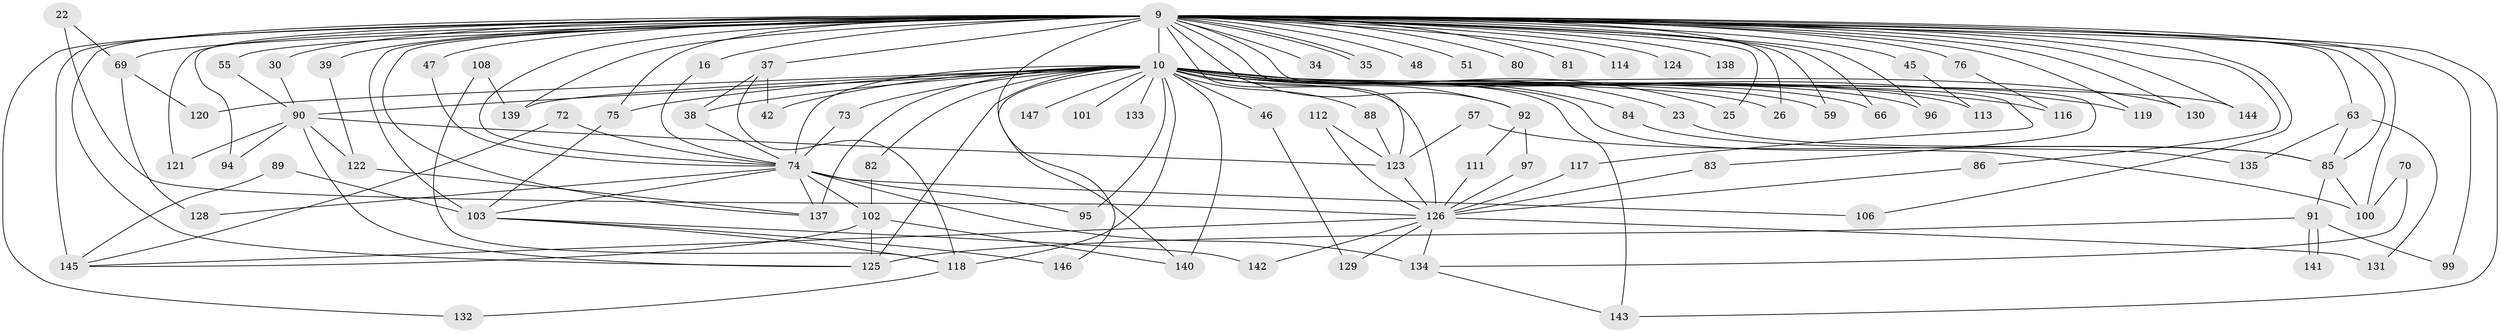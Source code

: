 // original degree distribution, {25: 0.013605442176870748, 22: 0.013605442176870748, 17: 0.006802721088435374, 32: 0.013605442176870748, 30: 0.006802721088435374, 16: 0.006802721088435374, 24: 0.006802721088435374, 8: 0.006802721088435374, 6: 0.034013605442176874, 10: 0.006802721088435374, 7: 0.02040816326530612, 2: 0.564625850340136, 3: 0.17006802721088435, 5: 0.047619047619047616, 4: 0.08163265306122448}
// Generated by graph-tools (version 1.1) at 2025/48/03/04/25 21:48:50]
// undirected, 88 vertices, 163 edges
graph export_dot {
graph [start="1"]
  node [color=gray90,style=filled];
  9 [super="+1+6"];
  10 [super="+2+8"];
  16;
  22;
  23;
  25;
  26;
  30;
  34;
  35;
  37;
  38 [super="+18"];
  39;
  42;
  45;
  46;
  47;
  48;
  51;
  55;
  57;
  59;
  63 [super="+24"];
  66;
  69 [super="+20"];
  70;
  72;
  73;
  74 [super="+7"];
  75 [super="+68"];
  76;
  80;
  81;
  82;
  83;
  84;
  85 [super="+32"];
  86;
  88;
  89;
  90 [super="+65"];
  91;
  92;
  94;
  95;
  96;
  97;
  99;
  100 [super="+50"];
  101;
  102 [super="+79"];
  103 [super="+58+33"];
  106;
  108;
  111;
  112;
  113;
  114;
  116;
  117;
  118 [super="+115"];
  119;
  120;
  121;
  122 [super="+105"];
  123 [super="+93+87"];
  124 [super="+44+49"];
  125 [super="+36+98"];
  126 [super="+19+78"];
  128;
  129;
  130;
  131;
  132;
  133;
  134 [super="+13"];
  135;
  137 [super="+127"];
  138 [super="+109"];
  139 [super="+54"];
  140 [super="+136"];
  141;
  142;
  143 [super="+110"];
  144;
  145 [super="+41+107"];
  146;
  147;
  9 -- 10 [weight=16];
  9 -- 30;
  9 -- 34 [weight=2];
  9 -- 35;
  9 -- 35;
  9 -- 39 [weight=2];
  9 -- 45 [weight=2];
  9 -- 48 [weight=2];
  9 -- 55;
  9 -- 66;
  9 -- 76 [weight=2];
  9 -- 86;
  9 -- 92;
  9 -- 94;
  9 -- 119;
  9 -- 123 [weight=5];
  9 -- 16;
  9 -- 144;
  9 -- 80 [weight=2];
  9 -- 81 [weight=2];
  9 -- 83;
  9 -- 103 [weight=4];
  9 -- 114 [weight=2];
  9 -- 51 [weight=2];
  9 -- 138 [weight=4];
  9 -- 69 [weight=3];
  9 -- 74 [weight=8];
  9 -- 75;
  9 -- 130;
  9 -- 132;
  9 -- 139 [weight=2];
  9 -- 143;
  9 -- 145 [weight=4];
  9 -- 25;
  9 -- 26;
  9 -- 37 [weight=2];
  9 -- 47;
  9 -- 59;
  9 -- 63;
  9 -- 85 [weight=4];
  9 -- 96;
  9 -- 99;
  9 -- 106;
  9 -- 117;
  9 -- 121;
  9 -- 124 [weight=3];
  9 -- 125 [weight=3];
  9 -- 100;
  9 -- 137 [weight=2];
  9 -- 140;
  10 -- 42;
  10 -- 73;
  10 -- 75 [weight=2];
  10 -- 84 [weight=2];
  10 -- 119;
  10 -- 140;
  10 -- 147 [weight=2];
  10 -- 130;
  10 -- 66;
  10 -- 133 [weight=2];
  10 -- 137 [weight=5];
  10 -- 74 [weight=9];
  10 -- 23;
  10 -- 96;
  10 -- 46 [weight=2];
  10 -- 116;
  10 -- 125 [weight=3];
  10 -- 144;
  10 -- 146;
  10 -- 25;
  10 -- 26;
  10 -- 59;
  10 -- 82;
  10 -- 88;
  10 -- 92;
  10 -- 95;
  10 -- 101 [weight=2];
  10 -- 113;
  10 -- 118 [weight=2];
  10 -- 120;
  10 -- 38;
  10 -- 139;
  10 -- 126 [weight=6];
  10 -- 90 [weight=3];
  10 -- 143;
  10 -- 100;
  16 -- 74;
  22 -- 69;
  22 -- 126;
  23 -- 85;
  30 -- 90;
  37 -- 38;
  37 -- 42;
  37 -- 118;
  38 -- 74;
  39 -- 122;
  45 -- 113;
  46 -- 129;
  47 -- 74;
  55 -- 90;
  57 -- 123;
  57 -- 85;
  63 -- 131;
  63 -- 135;
  63 -- 85 [weight=2];
  69 -- 128;
  69 -- 120;
  70 -- 134;
  70 -- 100;
  72 -- 74;
  72 -- 145;
  73 -- 74;
  74 -- 128;
  74 -- 134 [weight=3];
  74 -- 95;
  74 -- 106;
  74 -- 103;
  74 -- 137;
  74 -- 102;
  75 -- 103 [weight=2];
  76 -- 116;
  82 -- 102;
  83 -- 126;
  84 -- 135;
  85 -- 100;
  85 -- 91;
  86 -- 126;
  88 -- 123;
  89 -- 145;
  89 -- 103;
  90 -- 123 [weight=2];
  90 -- 94;
  90 -- 121;
  90 -- 125;
  90 -- 122;
  91 -- 99;
  91 -- 141;
  91 -- 141;
  91 -- 125;
  92 -- 97;
  92 -- 111;
  97 -- 126;
  102 -- 125;
  102 -- 145;
  102 -- 140;
  103 -- 142;
  103 -- 146;
  103 -- 118;
  108 -- 139;
  108 -- 118;
  111 -- 126;
  112 -- 123;
  112 -- 126;
  117 -- 126;
  118 -- 132;
  122 -- 137;
  123 -- 126;
  126 -- 145;
  126 -- 134;
  126 -- 142;
  126 -- 129;
  126 -- 131;
  134 -- 143;
}
